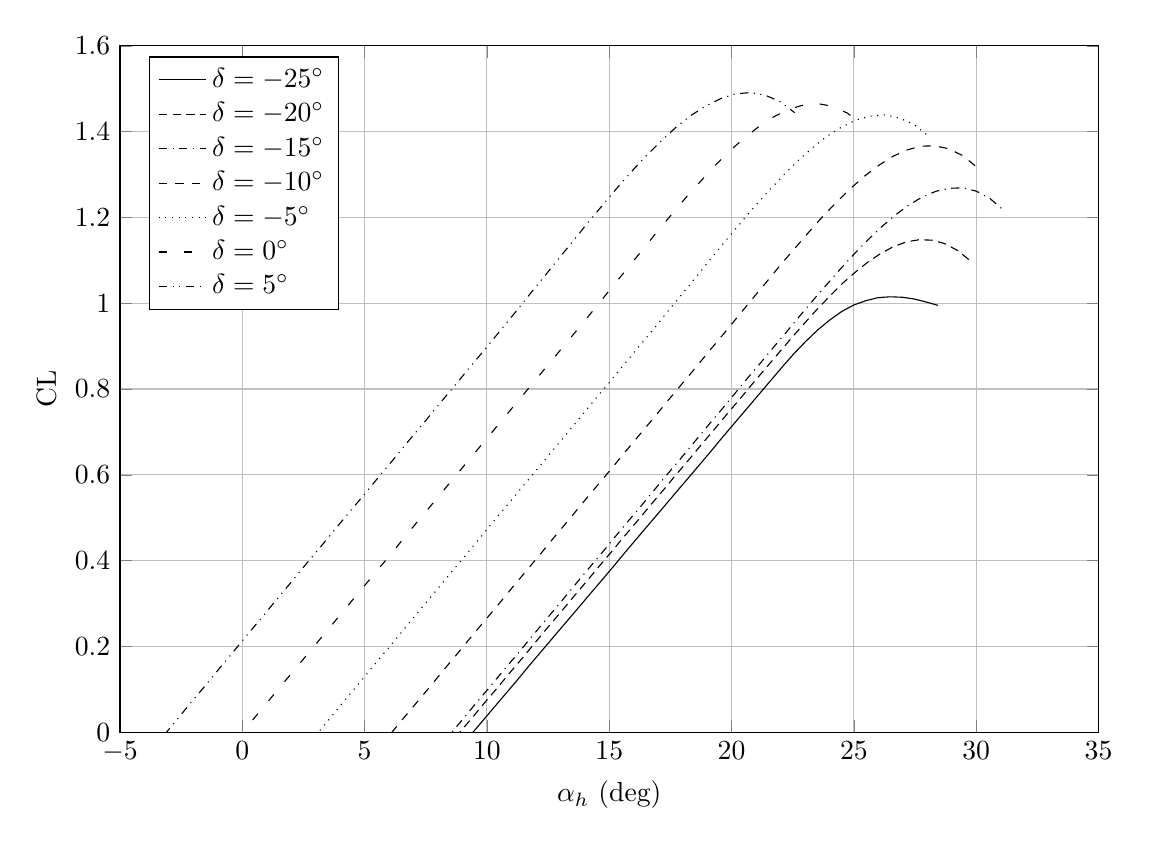%Comparison of CD estimation
\begin{tikzpicture}

\begin{axis}[
width=14.01cm,
height=10.3cm,
scaled ticks=false, tick label style={/pgf/number format/fixed},
xmin=-5,
xmax=35,
xlabel={$\alpha_{h}$ (deg)},
xmajorgrids,
ymin=0,
ymax=1.6,
ylabel={CL},
ymajorgrids,
legend style={at={(0.03,0.8)},anchor=west,draw=black,fill=white,legend cell align=left},
legend entries = {$\delta = -25^{\circ}$\\$\delta = -20^{\circ}$\\$\delta = -15^{\circ}$\\$\delta = -10^{\circ}$\\$\delta = -5^{\circ}$\\$\delta = 0^{\circ}$\\$\delta = 5^{\circ}$\\}
]

\addplot [
color=black,
solid
]
table[row sep=crcr]{
-0.572	-0.674\\
-0.08	-0.641\\
0.412	-0.607\\
0.904	-0.574\\
1.395	-0.541\\
1.887	-0.508\\
2.379	-0.475\\
2.871	-0.442\\
3.362	-0.409\\
3.854	-0.376\\
4.346	-0.342\\
4.837	-0.309\\
5.329	-0.276\\
5.821	-0.243\\
6.313	-0.21\\
6.804	-0.177\\
7.296	-0.144\\
7.788	-0.111\\
8.28	-0.077\\
8.771	-0.044\\
9.263	-0.011\\
9.755	0.022\\
10.246	0.055\\
10.738	0.088\\
11.23	0.121\\
11.722	0.155\\
12.213	0.188\\
12.705	0.221\\
13.197	0.254\\
13.689	0.287\\
14.18	0.32\\
14.672	0.353\\
15.164	0.386\\
15.655	0.42\\
16.147	0.453\\
16.639	0.486\\
17.131	0.519\\
17.622	0.552\\
18.114	0.585\\
18.606	0.618\\
19.098	0.651\\
19.589	0.685\\
20.081	0.718\\
20.573	0.751\\
21.064	0.784\\
21.556	0.817\\
22.048	0.85\\
22.54	0.882\\
23.031	0.911\\
23.523	0.938\\
24.015	0.961\\
24.507	0.981\\
24.998	0.996\\
25.49	1.006\\
25.982	1.013\\
26.473	1.015\\
26.965	1.014\\
27.457	1.01\\
27.949	1.003\\
28.44	0.995\\
};

\addplot [
color=black,
densely dashed
]
table[row sep=crcr]{
-1.108	-0.679\\
-0.585	-0.643\\
-0.062	-0.608\\
0.461	-0.572\\
0.984	-0.537\\
1.507	-0.501\\
2.031	-0.466\\
2.554	-0.43\\
3.077	-0.395\\
3.6	-0.359\\
4.123	-0.324\\
4.646	-0.288\\
5.17	-0.253\\
5.693	-0.217\\
6.216	-0.182\\
6.739	-0.146\\
7.262	-0.111\\
7.785	-0.075\\
8.309	-0.04\\
8.832	-0.004\\
9.355	0.031\\
9.878	0.067\\
10.401	0.102\\
10.924	0.138\\
11.448	0.173\\
11.971	0.209\\
12.494	0.245\\
13.017	0.28\\
13.54	0.316\\
14.063	0.351\\
14.587	0.387\\
15.11	0.422\\
15.633	0.458\\
16.156	0.493\\
16.679	0.529\\
17.202	0.564\\
17.726	0.6\\
18.249	0.635\\
18.772	0.671\\
19.295	0.706\\
19.818	0.742\\
20.341	0.777\\
20.865	0.813\\
21.388	0.848\\
21.911	0.883\\
22.434	0.918\\
22.957	0.952\\
23.48	0.985\\
24.004	1.016\\
24.527	1.046\\
25.05	1.072\\
25.573	1.096\\
26.096	1.116\\
26.619	1.132\\
27.143	1.143\\
27.666	1.148\\
28.189	1.147\\
28.712	1.139\\
29.235	1.123\\
29.758	1.099\\
};

\addplot [
color=black,
dashdotted
]
table[row sep=crcr]{
-1.433	-0.683\\
-0.882	-0.645\\
-0.33	-0.607\\
0.222	-0.57\\
0.773	-0.532\\
1.325	-0.494\\
1.877	-0.457\\
2.428	-0.419\\
2.98	-0.381\\
3.532	-0.344\\
4.083	-0.306\\
4.635	-0.268\\
5.187	-0.231\\
5.738	-0.193\\
6.29	-0.155\\
6.842	-0.118\\
7.393	-0.08\\
7.945	-0.042\\
8.497	-0.005\\
9.048	0.033\\
9.6	0.071\\
10.151	0.108\\
10.703	0.146\\
11.255	0.183\\
11.806	0.221\\
12.358	0.259\\
12.91	0.296\\
13.461	0.334\\
14.013	0.372\\
14.565	0.409\\
15.116	0.447\\
15.668	0.485\\
16.22	0.522\\
16.771	0.56\\
17.323	0.598\\
17.875	0.635\\
18.426	0.673\\
18.978	0.711\\
19.53	0.748\\
20.081	0.786\\
20.633	0.824\\
21.185	0.861\\
21.736	0.899\\
22.288	0.936\\
22.84	0.974\\
23.391	1.011\\
23.943	1.047\\
24.495	1.083\\
25.046	1.117\\
25.598	1.149\\
26.149	1.179\\
26.701	1.206\\
27.253	1.229\\
27.804	1.248\\
28.356	1.261\\
28.908	1.268\\
29.459	1.269\\
30.011	1.261\\
30.563	1.244\\
31.114	1.217\\
};

\addplot [
color=black,
dashed
]
table[row sep=crcr]{
-3.887	-0.685\\
-3.312	-0.645\\
-2.737	-0.606\\
-2.162	-0.567\\
-1.587	-0.527\\
-1.013	-0.488\\
-0.438	-0.449\\
0.137	-0.409\\
0.712	-0.37\\
1.287	-0.331\\
1.862	-0.291\\
2.436	-0.252\\
3.011	-0.212\\
3.586	-0.173\\
4.161	-0.134\\
4.736	-0.094\\
5.311	-0.055\\
5.885	-0.016\\
6.46	0.024\\
7.035	0.063\\
7.61	0.102\\
8.185	0.142\\
8.759	0.181\\
9.334	0.221\\
9.909	0.26\\
10.484	0.299\\
11.059	0.339\\
11.634	0.378\\
12.208	0.417\\
12.783	0.457\\
13.358	0.496\\
13.933	0.536\\
14.508	0.575\\
15.083	0.614\\
15.657	0.654\\
16.232	0.693\\
16.807	0.732\\
17.382	0.772\\
17.957	0.811\\
18.532	0.85\\
19.106	0.89\\
19.681	0.929\\
20.256	0.969\\
20.831	1.009\\
21.406	1.048\\
21.981	1.088\\
22.555	1.126\\
23.13	1.164\\
23.705	1.201\\
24.28	1.235\\
24.855	1.267\\
25.43	1.296\\
26.004	1.321\\
26.579	1.342\\
27.154	1.357\\
27.729	1.366\\
28.304	1.367\\
28.879	1.36\\
29.453	1.344\\
30.028	1.317\\
};

\addplot [
color=black,
dotted
]
table[row sep=crcr]{
-6.895	-0.686\\
-6.303	-0.645\\
-5.711	-0.604\\
-5.119	-0.564\\
-4.527	-0.523\\
-3.935	-0.483\\
-3.343	-0.442\\
-2.751	-0.401\\
-2.159	-0.361\\
-1.567	-0.32\\
-0.974	-0.28\\
-0.382	-0.239\\
0.21	-0.199\\
0.802	-0.158\\
1.394	-0.117\\
1.986	-0.077\\
2.578	-0.036\\
3.17	0.004\\
3.762	0.045\\
4.354	0.086\\
4.946	0.126\\
5.538	0.167\\
6.13	0.207\\
6.722	0.248\\
7.314	0.289\\
7.906	0.329\\
8.498	0.37\\
9.09	0.41\\
9.682	0.451\\
10.274	0.492\\
10.866	0.532\\
11.459	0.573\\
12.051	0.613\\
12.643	0.654\\
13.235	0.694\\
13.827	0.735\\
14.419	0.776\\
15.011	0.816\\
15.603	0.857\\
16.195	0.898\\
16.787	0.938\\
17.379	0.98\\
17.971	1.021\\
18.563	1.062\\
19.155	1.104\\
19.747	1.145\\
20.339	1.185\\
20.931	1.225\\
21.523	1.262\\
22.115	1.298\\
22.707	1.332\\
23.299	1.362\\
23.892	1.389\\
24.484	1.41\\
25.076	1.427\\
25.668	1.436\\
26.26	1.439\\
26.852	1.432\\
27.444	1.417\\
28.036	1.39\\
};

\addplot [
color=black,
loosely dashed
]
table[row sep=crcr]{
-10.0	-0.685\\
-9.401	-0.644\\
-8.802	-0.603\\
-8.203	-0.562\\
-7.605	-0.521\\
-7.006	-0.48\\
-6.407	-0.439\\
-5.808	-0.398\\
-5.209	-0.357\\
-4.61	-0.316\\
-4.011	-0.275\\
-3.413	-0.234\\
-2.814	-0.193\\
-2.215	-0.152\\
-1.616	-0.111\\
-1.017	-0.07\\
-0.418	-0.029\\
0.181	0.012\\
0.779	0.053\\
1.378	0.094\\
1.977	0.135\\
2.576	0.176\\
3.175	0.217\\
3.774	0.258\\
4.372	0.299\\
4.971	0.34\\
5.57	0.381\\
6.169	0.422\\
6.768	0.464\\
7.367	0.505\\
7.966	0.546\\
8.564	0.587\\
9.163	0.628\\
9.762	0.669\\
10.361	0.71\\
10.96	0.751\\
11.559	0.792\\
12.158	0.833\\
12.756	0.874\\
13.355	0.915\\
13.954	0.956\\
14.553	0.998\\
15.152	1.04\\
15.751	1.082\\
16.35	1.124\\
16.948	1.166\\
17.547	1.207\\
18.146	1.247\\
18.745	1.285\\
19.344	1.322\\
19.943	1.356\\
20.542	1.386\\
21.14	1.413\\
21.739	1.435\\
22.338	1.452\\
22.937	1.462\\
23.536	1.465\\
24.135	1.459\\
24.734	1.443\\
25.332	1.417\\
};

\addplot [
color=black,
dashdotdotted
]
table[row sep=crcr]{
-13.105	-0.686\\
-12.5	-0.644\\
-11.895	-0.603\\
-11.29	-0.561\\
-10.686	-0.52\\
-10.081	-0.478\\
-9.476	-0.437\\
-8.871	-0.395\\
-8.266	-0.354\\
-7.661	-0.312\\
-7.056	-0.271\\
-6.452	-0.229\\
-5.847	-0.188\\
-5.242	-0.146\\
-4.637	-0.105\\
-4.032	-0.064\\
-3.427	-0.022\\
-2.822	0.019\\
-2.218	0.061\\
-1.613	0.102\\
-1.008	0.144\\
-0.403	0.185\\
0.202	0.227\\
0.807	0.268\\
1.412	0.31\\
2.016	0.351\\
2.621	0.393\\
3.226	0.434\\
3.831	0.476\\
4.436	0.517\\
5.041	0.558\\
5.646	0.6\\
6.251	0.641\\
6.855	0.683\\
7.46	0.724\\
8.065	0.766\\
8.67	0.807\\
9.275	0.849\\
9.88	0.89\\
10.485	0.932\\
11.089	0.974\\
11.694	1.017\\
12.299	1.059\\
12.904	1.102\\
13.509	1.144\\
14.114	1.187\\
14.719	1.228\\
15.323	1.269\\
15.928	1.308\\
16.533	1.345\\
17.138	1.379\\
17.743	1.411\\
18.348	1.438\\
18.953	1.46\\
19.558	1.477\\
20.162	1.488\\
20.767	1.491\\
21.372	1.485\\
21.977	1.47\\
22.582	1.444\\
};
\end{axis}
\end{tikzpicture}%
